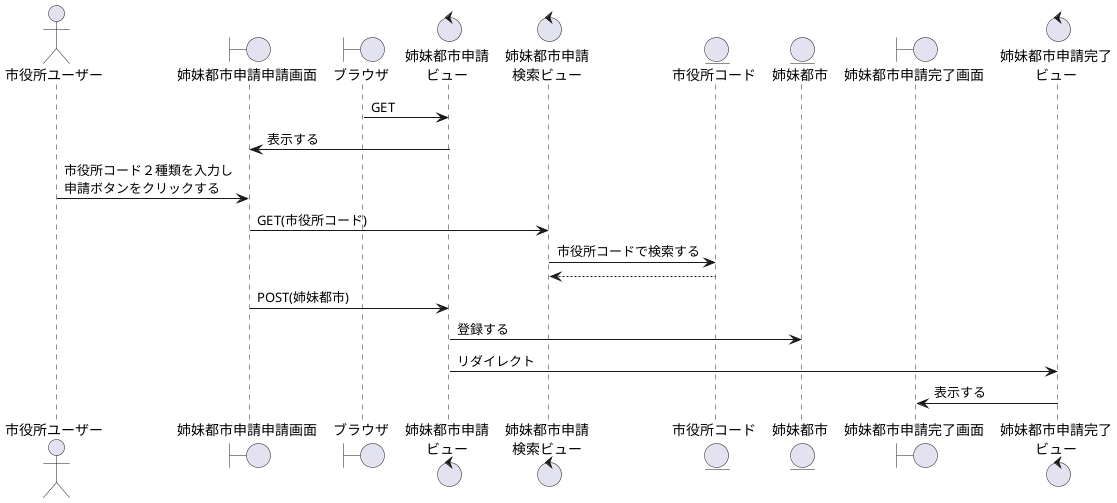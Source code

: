 @startuml Sister City Application
actor "市役所ユーザー" as act
boundary "姉妹都市申請申請画面" as SCAb
boundary "ブラウザ" as brz
control "姉妹都市申請\nビュー" as SCAv
control "姉妹都市申請\n検索ビュー" as SCASv
entity "市役所コード" as CHCode
entity "姉妹都市" as SCA
boundary "姉妹都市申請完了画面" as SCAokb
control "姉妹都市申請完了\nビュー" as SCAokv

brz -> SCAv: GET
SCAb <- SCAv: 表示する
act -> SCAb:市役所コード２種類を入力し\n申請ボタンをクリックする
SCAb -> SCASv: GET(市役所コード)
SCASv -> CHCode: 市役所コードで検索する
SCASv <-- CHCode
SCAb -> SCAv: POST(姉妹都市)
SCAv -> SCA:登録する
SCAv -> SCAokv: リダイレクト
SCAokb <- SCAokv: 表示する
@enduml
